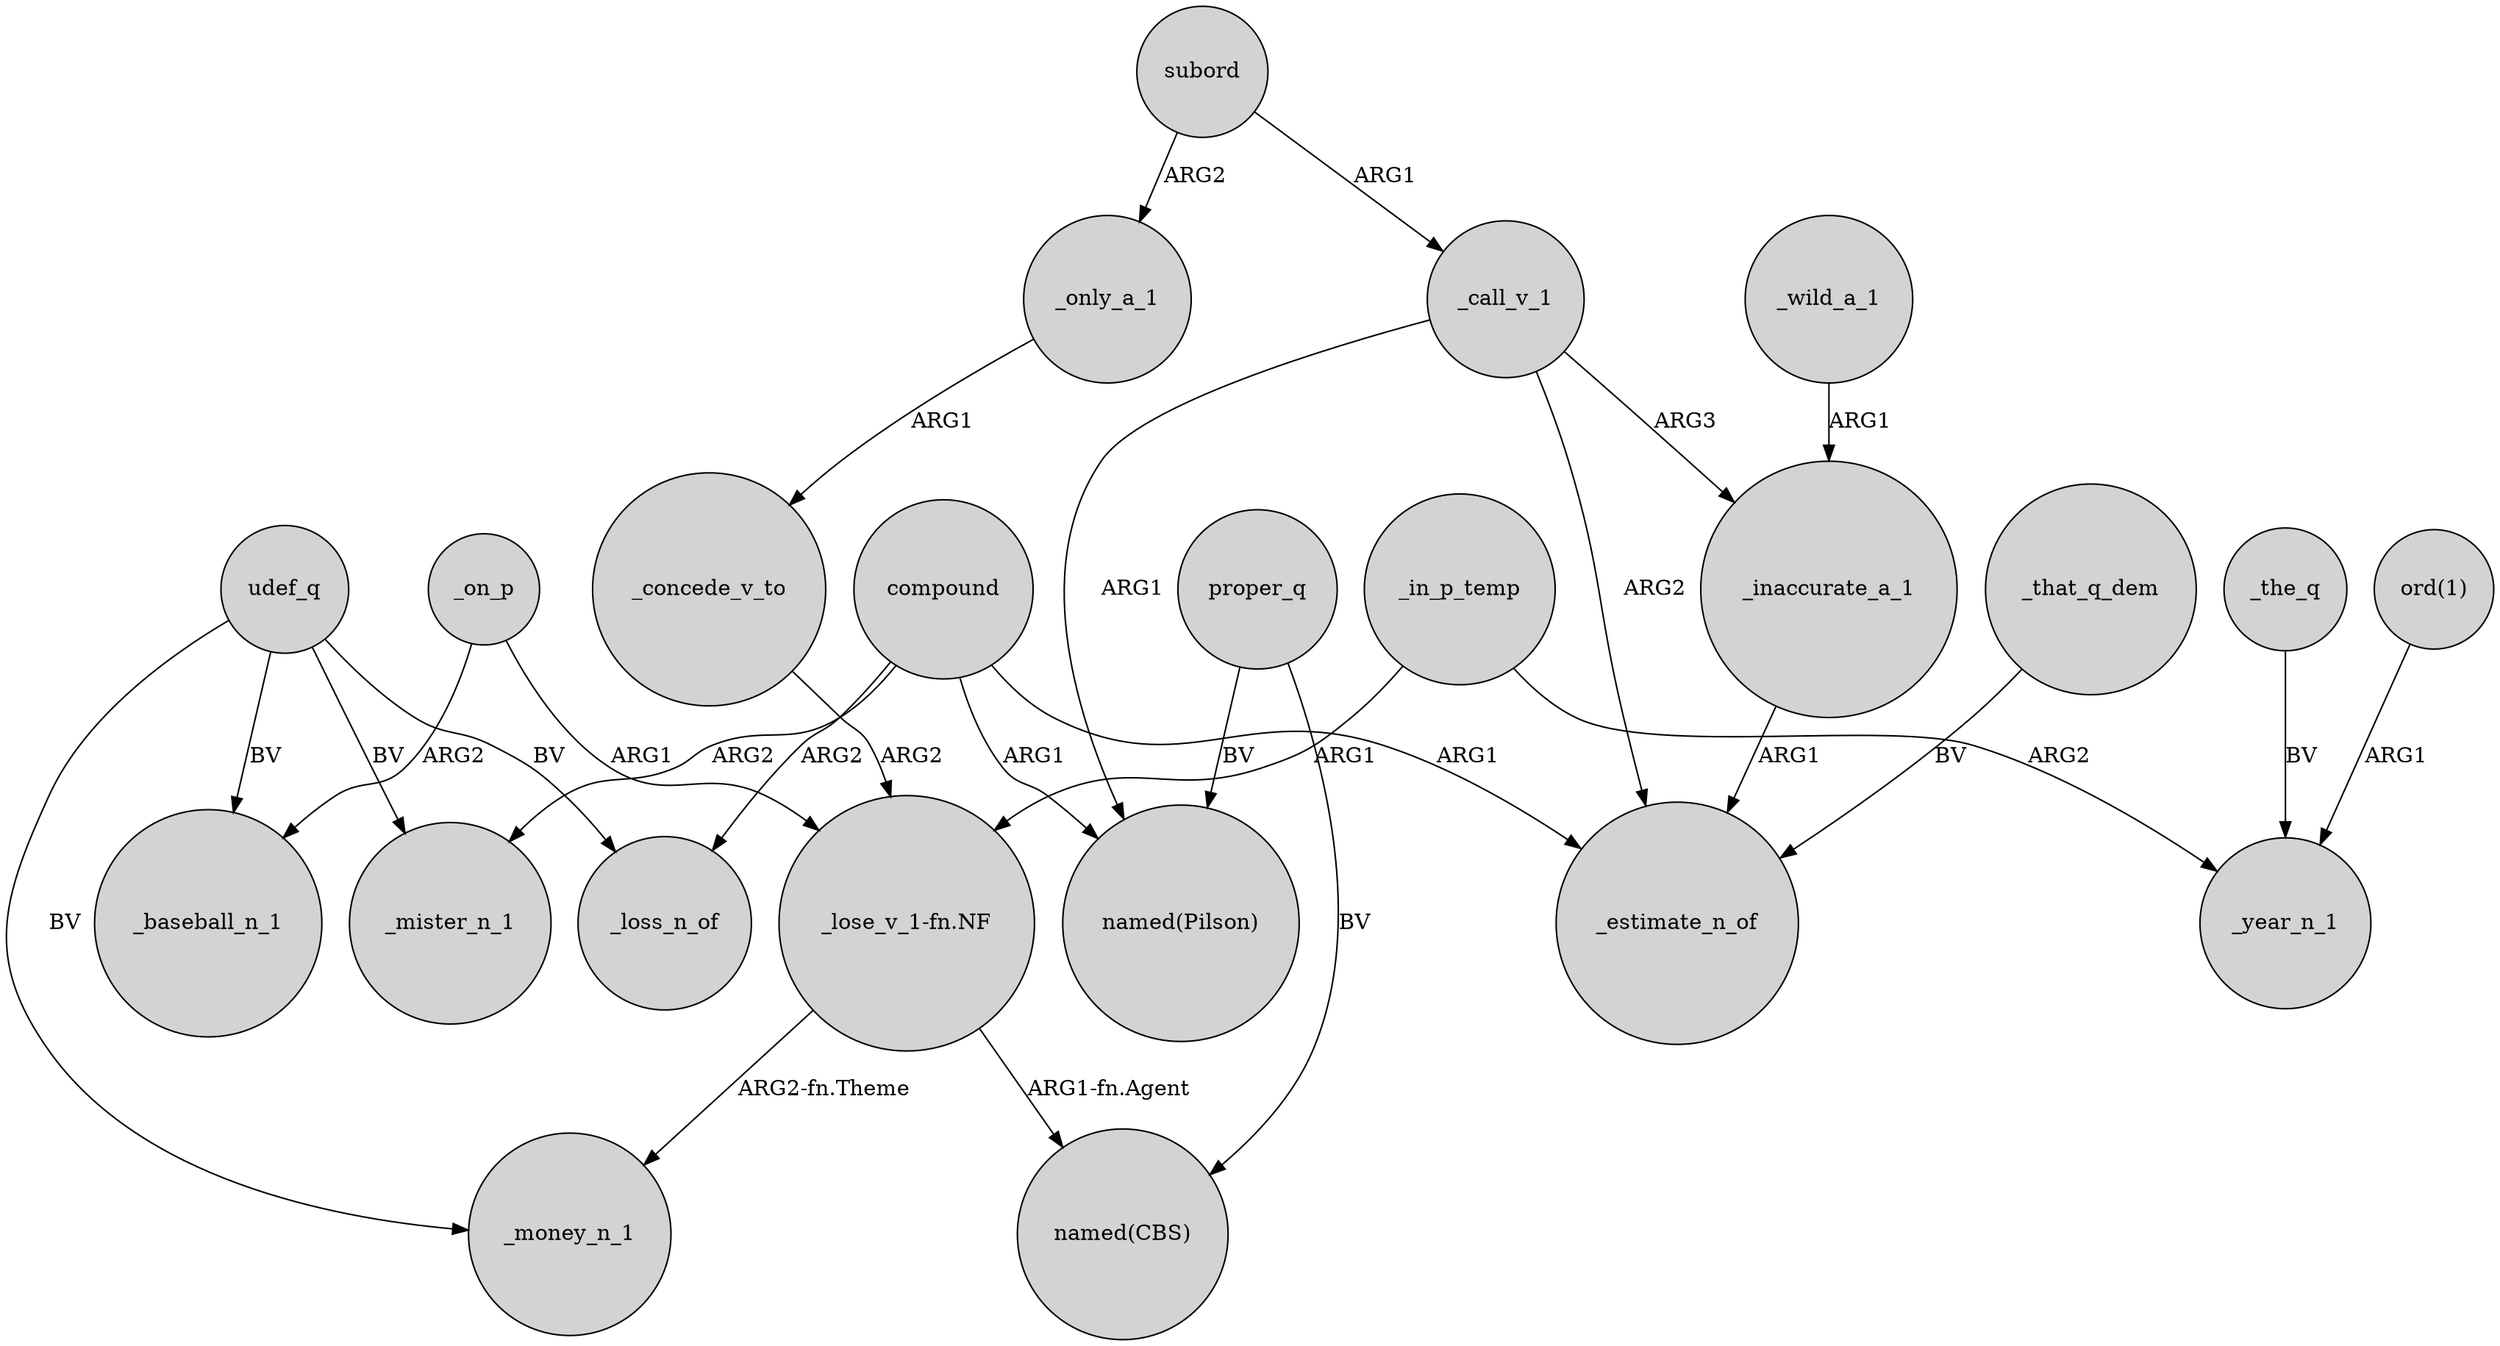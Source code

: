 digraph {
	node [shape=circle style=filled]
	_concede_v_to -> "_lose_v_1-fn.NF" [label=ARG2]
	udef_q -> _money_n_1 [label=BV]
	"_lose_v_1-fn.NF" -> "named(CBS)" [label="ARG1-fn.Agent"]
	_in_p_temp -> "_lose_v_1-fn.NF" [label=ARG1]
	compound -> _estimate_n_of [label=ARG1]
	proper_q -> "named(CBS)" [label=BV]
	compound -> _mister_n_1 [label=ARG2]
	udef_q -> _baseball_n_1 [label=BV]
	_that_q_dem -> _estimate_n_of [label=BV]
	udef_q -> _mister_n_1 [label=BV]
	_inaccurate_a_1 -> _estimate_n_of [label=ARG1]
	"_lose_v_1-fn.NF" -> _money_n_1 [label="ARG2-fn.Theme"]
	_on_p -> _baseball_n_1 [label=ARG2]
	_only_a_1 -> _concede_v_to [label=ARG1]
	_in_p_temp -> _year_n_1 [label=ARG2]
	subord -> _only_a_1 [label=ARG2]
	_on_p -> "_lose_v_1-fn.NF" [label=ARG1]
	subord -> _call_v_1 [label=ARG1]
	compound -> "named(Pilson)" [label=ARG1]
	_call_v_1 -> _estimate_n_of [label=ARG2]
	_call_v_1 -> "named(Pilson)" [label=ARG1]
	compound -> _loss_n_of [label=ARG2]
	_the_q -> _year_n_1 [label=BV]
	proper_q -> "named(Pilson)" [label=BV]
	"ord(1)" -> _year_n_1 [label=ARG1]
	_wild_a_1 -> _inaccurate_a_1 [label=ARG1]
	_call_v_1 -> _inaccurate_a_1 [label=ARG3]
	udef_q -> _loss_n_of [label=BV]
}
